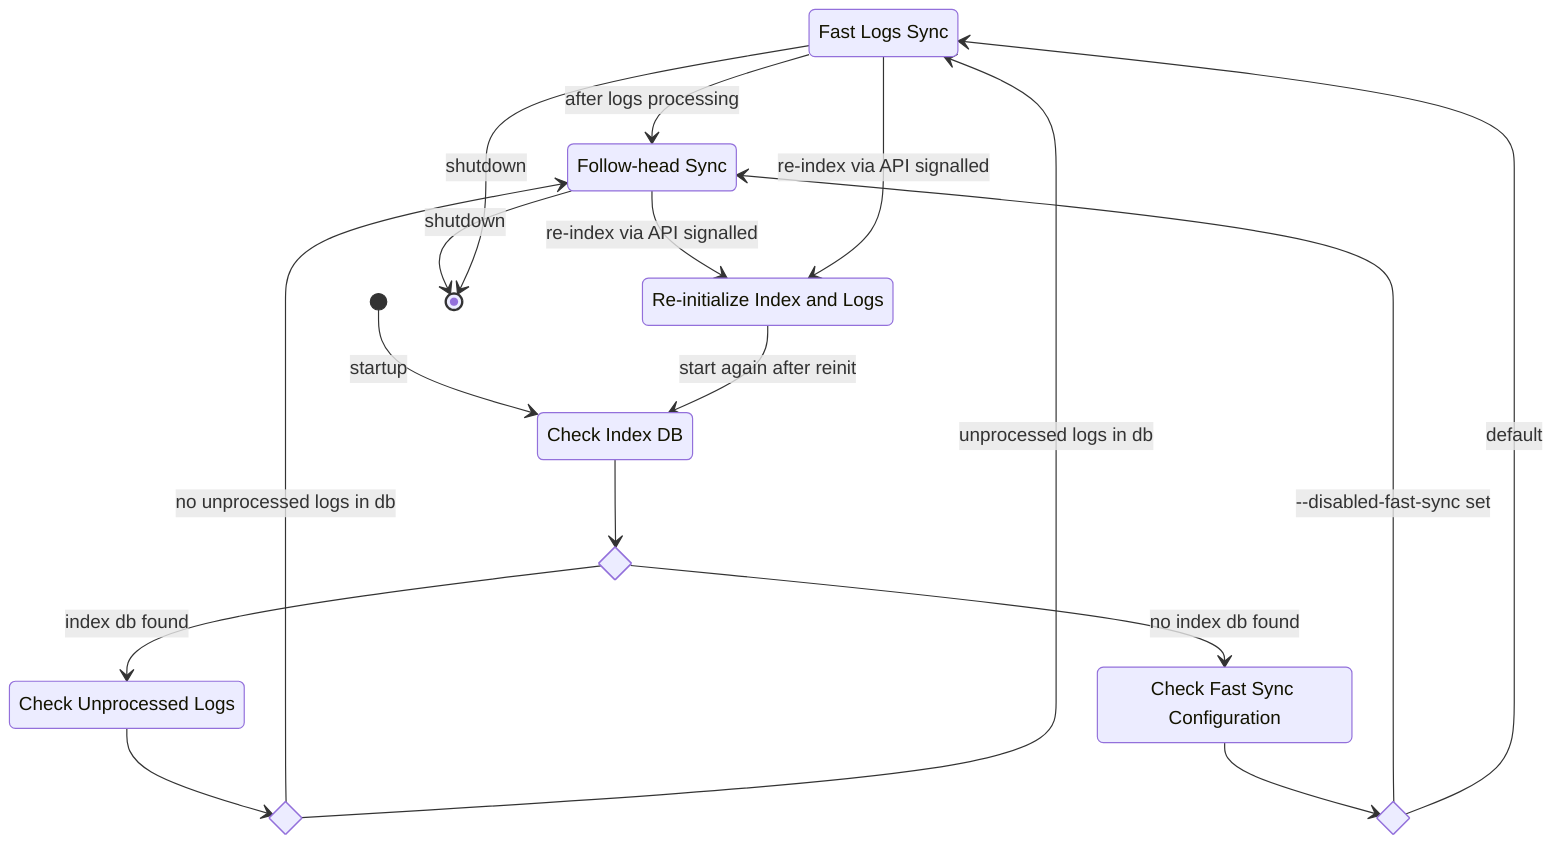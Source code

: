 stateDiagram-v2
    direction TB

    fsync: Fast Logs Sync
    hsync: Follow-head Sync
    reinit: Re-initialize Index and Logs
    check_index_db: Check Index DB
    check_logs_unprocessed: Check Unprocessed Logs
    check_option: Check Fast Sync Configuration

    state if_disabled_fast_sync <<choice>>
    state if_logs_unprocessed <<choice>>
    state if_no_index_db <<choice>>

    [*] --> check_index_db: startup

    check_index_db --> if_no_index_db
    if_no_index_db --> check_logs_unprocessed: index db found
    if_no_index_db --> check_option: no index db found
    check_option --> if_disabled_fast_sync
    if_disabled_fast_sync --> hsync: --disabled-fast-sync set
    if_disabled_fast_sync --> fsync: default
    check_logs_unprocessed --> if_logs_unprocessed
    if_logs_unprocessed --> hsync: no unprocessed logs in db
    if_logs_unprocessed --> fsync: unprocessed logs in db

    fsync --> hsync: after logs processing
    hsync --> reinit: re-index via API signalled
    fsync --> reinit: re-index via API signalled
    reinit --> check_index_db: start again after reinit

    hsync --> [*]: shutdown
    fsync --> [*]: shutdown
